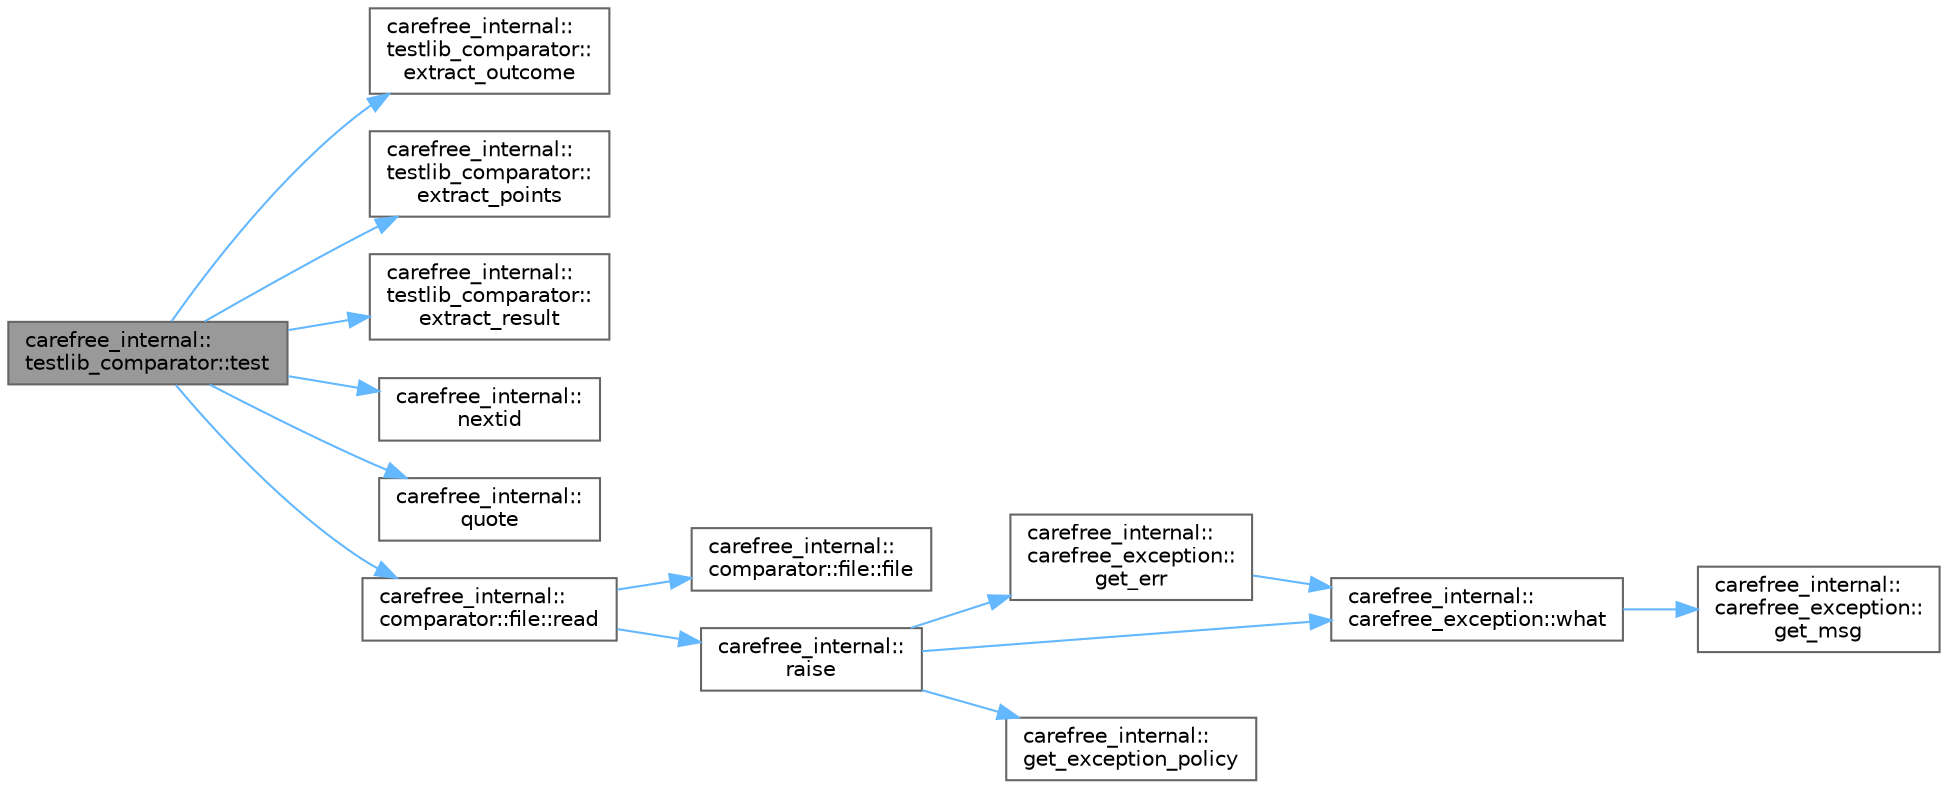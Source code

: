 digraph "carefree_internal::testlib_comparator::test"
{
 // LATEX_PDF_SIZE
  bgcolor="transparent";
  edge [fontname=Helvetica,fontsize=10,labelfontname=Helvetica,labelfontsize=10];
  node [fontname=Helvetica,fontsize=10,shape=box,height=0.2,width=0.4];
  rankdir="LR";
  Node1 [id="Node000001",label="carefree_internal::\ltestlib_comparator::test",height=0.2,width=0.4,color="gray40", fillcolor="grey60", style="filled", fontcolor="black",tooltip=" "];
  Node1 -> Node2 [id="edge1_Node000001_Node000002",color="steelblue1",style="solid",tooltip=" "];
  Node2 [id="Node000002",label="carefree_internal::\ltestlib_comparator::\lextract_outcome",height=0.2,width=0.4,color="grey40", fillcolor="white", style="filled",URL="$classcarefree__internal_1_1testlib__comparator.html#ab0da277d7717edd7281ca3c89ac851a7",tooltip=" "];
  Node1 -> Node3 [id="edge2_Node000001_Node000003",color="steelblue1",style="solid",tooltip=" "];
  Node3 [id="Node000003",label="carefree_internal::\ltestlib_comparator::\lextract_points",height=0.2,width=0.4,color="grey40", fillcolor="white", style="filled",URL="$classcarefree__internal_1_1testlib__comparator.html#af10487e60460ace7d2ac91fbd7ff2bf8",tooltip=" "];
  Node1 -> Node4 [id="edge3_Node000001_Node000004",color="steelblue1",style="solid",tooltip=" "];
  Node4 [id="Node000004",label="carefree_internal::\ltestlib_comparator::\lextract_result",height=0.2,width=0.4,color="grey40", fillcolor="white", style="filled",URL="$classcarefree__internal_1_1testlib__comparator.html#a590b312866d4097ee92acfce12367fe3",tooltip=" "];
  Node1 -> Node5 [id="edge4_Node000001_Node000005",color="steelblue1",style="solid",tooltip=" "];
  Node5 [id="Node000005",label="carefree_internal::\lnextid",height=0.2,width=0.4,color="grey40", fillcolor="white", style="filled",URL="$namespacecarefree__internal.html#a1d8b45b17bc177784290badeb74b9849",tooltip=" "];
  Node1 -> Node6 [id="edge5_Node000001_Node000006",color="steelblue1",style="solid",tooltip=" "];
  Node6 [id="Node000006",label="carefree_internal::\lquote",height=0.2,width=0.4,color="grey40", fillcolor="white", style="filled",URL="$namespacecarefree__internal.html#a7e9d60ad18cc4794375c6038247ec3a5",tooltip=" "];
  Node1 -> Node7 [id="edge6_Node000001_Node000007",color="steelblue1",style="solid",tooltip=" "];
  Node7 [id="Node000007",label="carefree_internal::\lcomparator::file::read",height=0.2,width=0.4,color="grey40", fillcolor="white", style="filled",URL="$classcarefree__internal_1_1comparator_1_1file.html#acc8571d31fbbb76aa015b10cb761d6bc",tooltip=" "];
  Node7 -> Node8 [id="edge7_Node000007_Node000008",color="steelblue1",style="solid",tooltip=" "];
  Node8 [id="Node000008",label="carefree_internal::\lcomparator::file::file",height=0.2,width=0.4,color="grey40", fillcolor="white", style="filled",URL="$classcarefree__internal_1_1comparator_1_1file.html#a307bbdab5d4cf3f69eee096c34e6d727",tooltip=" "];
  Node7 -> Node9 [id="edge8_Node000007_Node000009",color="steelblue1",style="solid",tooltip=" "];
  Node9 [id="Node000009",label="carefree_internal::\lraise",height=0.2,width=0.4,color="grey40", fillcolor="white", style="filled",URL="$namespacecarefree__internal.html#ad7cf10e69ae95657808b0308441f1c53",tooltip=" "];
  Node9 -> Node10 [id="edge9_Node000009_Node000010",color="steelblue1",style="solid",tooltip=" "];
  Node10 [id="Node000010",label="carefree_internal::\lcarefree_exception::\lget_err",height=0.2,width=0.4,color="grey40", fillcolor="white", style="filled",URL="$classcarefree__internal_1_1carefree__exception.html#a3401229f6b3d9ffacdbc9fcb11a4bf6f",tooltip=" "];
  Node10 -> Node11 [id="edge10_Node000010_Node000011",color="steelblue1",style="solid",tooltip=" "];
  Node11 [id="Node000011",label="carefree_internal::\lcarefree_exception::what",height=0.2,width=0.4,color="grey40", fillcolor="white", style="filled",URL="$classcarefree__internal_1_1carefree__exception.html#a2c86c4843b14b30939122f4990aa58ed",tooltip=" "];
  Node11 -> Node12 [id="edge11_Node000011_Node000012",color="steelblue1",style="solid",tooltip=" "];
  Node12 [id="Node000012",label="carefree_internal::\lcarefree_exception::\lget_msg",height=0.2,width=0.4,color="grey40", fillcolor="white", style="filled",URL="$classcarefree__internal_1_1carefree__exception.html#afcd62b42ec14c010d285e918a7bd2dd1",tooltip=" "];
  Node9 -> Node13 [id="edge12_Node000009_Node000013",color="steelblue1",style="solid",tooltip=" "];
  Node13 [id="Node000013",label="carefree_internal::\lget_exception_policy",height=0.2,width=0.4,color="grey40", fillcolor="white", style="filled",URL="$namespacecarefree__internal.html#aa840398f5d5a721a2064e7673224a891",tooltip=" "];
  Node9 -> Node11 [id="edge13_Node000009_Node000011",color="steelblue1",style="solid",tooltip=" "];
}
